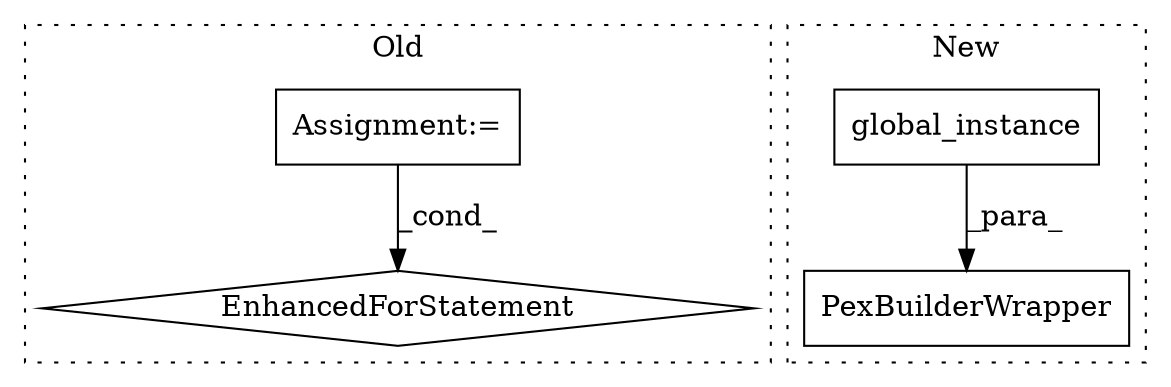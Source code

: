 digraph G {
subgraph cluster0 {
1 [label="EnhancedForStatement" a="70" s="7105,7229" l="77,2" shape="diamond"];
4 [label="Assignment:=" a="7" s="7105,7229" l="77,2" shape="box"];
label = "Old";
style="dotted";
}
subgraph cluster1 {
2 [label="PexBuilderWrapper" a="32" s="6307,6432" l="18,1" shape="box"];
3 [label="global_instance" a="32" s="6368" l="17" shape="box"];
label = "New";
style="dotted";
}
3 -> 2 [label="_para_"];
4 -> 1 [label="_cond_"];
}